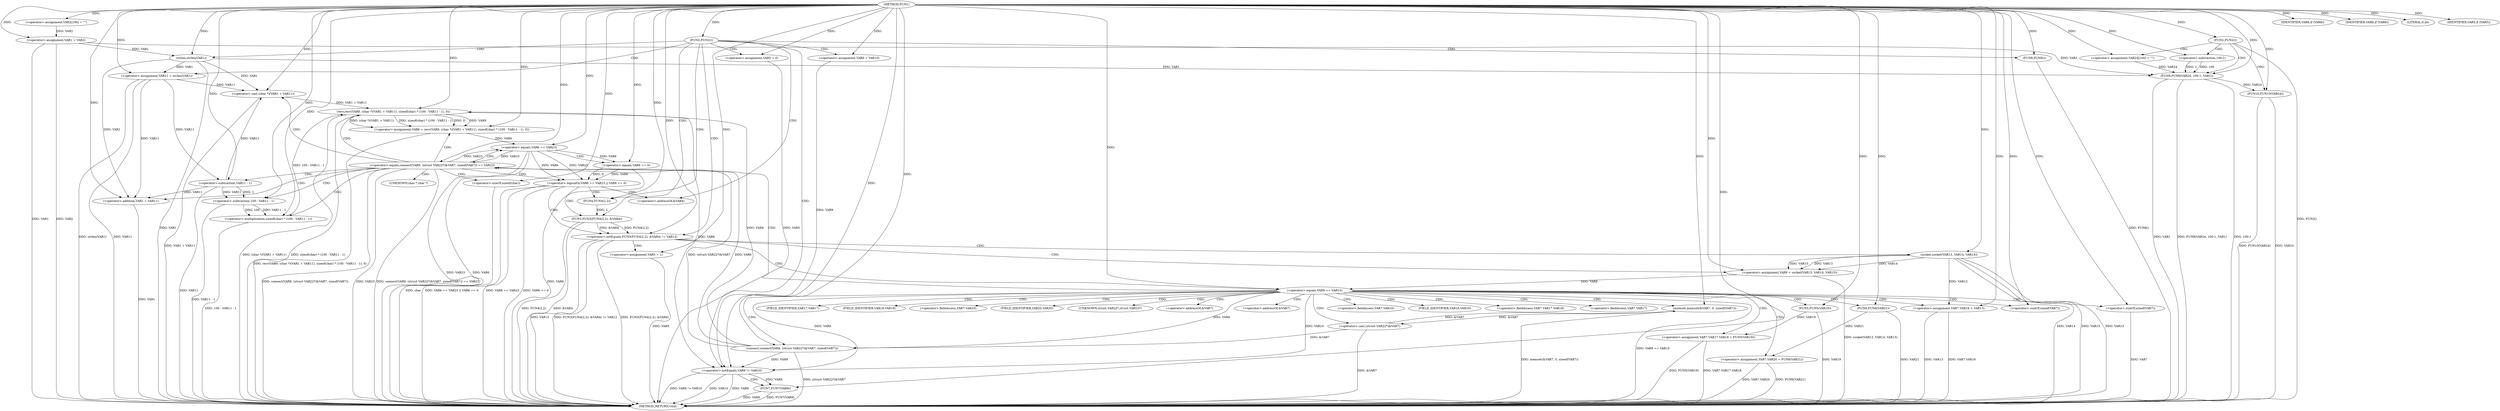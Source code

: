 digraph FUN1 {  
"1000100" [label = "(METHOD,FUN1)" ]
"1000259" [label = "(METHOD_RETURN,void)" ]
"1000104" [label = "(<operator>.assignment,VAR2[100] = \"\")" ]
"1000107" [label = "(<operator>.assignment,VAR1 = VAR2)" ]
"1000111" [label = "(FUN2,FUN2())" ]
"1000116" [label = "(<operator>.assignment,VAR5 = 0)" ]
"1000123" [label = "(<operator>.assignment,VAR9 = VAR10)" ]
"1000127" [label = "(<operator>.assignment,VAR11 = strlen(VAR1))" ]
"1000129" [label = "(strlen,strlen(VAR1))" ]
"1000134" [label = "(<operator>.notEquals,FUN3(FUN4(2,2), &VAR4) != VAR12)" ]
"1000135" [label = "(FUN3,FUN3(FUN4(2,2), &VAR4))" ]
"1000136" [label = "(FUN4,FUN4(2,2))" ]
"1000144" [label = "(<operator>.assignment,VAR5 = 1)" ]
"1000147" [label = "(<operator>.assignment,VAR9 = socket(VAR13, VAR14, VAR15))" ]
"1000149" [label = "(socket,socket(VAR13, VAR14, VAR15))" ]
"1000154" [label = "(<operator>.equals,VAR9 == VAR10)" ]
"1000159" [label = "(memset,memset(&VAR7, 0, sizeof(VAR7)))" ]
"1000163" [label = "(<operator>.sizeOf,sizeof(VAR7))" ]
"1000165" [label = "(<operator>.assignment,VAR7.VAR16 = VAR13)" ]
"1000170" [label = "(<operator>.assignment,VAR7.VAR17.VAR18 = FUN5(VAR19))" ]
"1000176" [label = "(FUN5,FUN5(VAR19))" ]
"1000178" [label = "(<operator>.assignment,VAR7.VAR20 = FUN6(VAR21))" ]
"1000182" [label = "(FUN6,FUN6(VAR21))" ]
"1000185" [label = "(<operator>.equals,connect(VAR9, (struct VAR22*)&VAR7, sizeof(VAR7)) == VAR23)" ]
"1000186" [label = "(connect,connect(VAR9, (struct VAR22*)&VAR7, sizeof(VAR7)))" ]
"1000188" [label = "(<operator>.cast,(struct VAR22*)&VAR7)" ]
"1000192" [label = "(<operator>.sizeOf,sizeof(VAR7))" ]
"1000197" [label = "(<operator>.assignment,VAR6 = recv(VAR9, (char *)(VAR1 + VAR11), sizeof(char) * (100 - VAR11 - 1), 0))" ]
"1000199" [label = "(recv,recv(VAR9, (char *)(VAR1 + VAR11), sizeof(char) * (100 - VAR11 - 1), 0))" ]
"1000201" [label = "(<operator>.cast,(char *)(VAR1 + VAR11))" ]
"1000203" [label = "(<operator>.addition,VAR1 + VAR11)" ]
"1000206" [label = "(<operator>.multiplication,sizeof(char) * (100 - VAR11 - 1))" ]
"1000207" [label = "(<operator>.sizeOf,sizeof(char))" ]
"1000209" [label = "(<operator>.subtraction,100 - VAR11 - 1)" ]
"1000211" [label = "(<operator>.subtraction,VAR11 - 1)" ]
"1000216" [label = "(<operator>.logicalOr,VAR6 == VAR23 || VAR6 == 0)" ]
"1000217" [label = "(<operator>.equals,VAR6 == VAR23)" ]
"1000220" [label = "(<operator>.equals,VAR6 == 0)" ]
"1000226" [label = "(IDENTIFIER,VAR8,if (VAR8))" ]
"1000229" [label = "(IDENTIFIER,VAR8,if (VAR8))" ]
"1000231" [label = "(LITERAL,0,do)" ]
"1000233" [label = "(<operator>.notEquals,VAR9 != VAR10)" ]
"1000237" [label = "(FUN7,FUN7(VAR9))" ]
"1000240" [label = "(IDENTIFIER,VAR5,if (VAR5))" ]
"1000242" [label = "(FUN8,FUN8())" ]
"1000244" [label = "(FUN2,FUN2())" ]
"1000248" [label = "(<operator>.assignment,VAR24[100] = \"\")" ]
"1000251" [label = "(FUN9,FUN9(VAR24, 100-1, VAR1))" ]
"1000253" [label = "(<operator>.subtraction,100-1)" ]
"1000257" [label = "(FUN10,FUN10(VAR24))" ]
"1000139" [label = "(<operator>.addressOf,&VAR4)" ]
"1000160" [label = "(<operator>.addressOf,&VAR7)" ]
"1000166" [label = "(<operator>.fieldAccess,VAR7.VAR16)" ]
"1000168" [label = "(FIELD_IDENTIFIER,VAR16,VAR16)" ]
"1000171" [label = "(<operator>.fieldAccess,VAR7.VAR17.VAR18)" ]
"1000172" [label = "(<operator>.fieldAccess,VAR7.VAR17)" ]
"1000174" [label = "(FIELD_IDENTIFIER,VAR17,VAR17)" ]
"1000175" [label = "(FIELD_IDENTIFIER,VAR18,VAR18)" ]
"1000179" [label = "(<operator>.fieldAccess,VAR7.VAR20)" ]
"1000181" [label = "(FIELD_IDENTIFIER,VAR20,VAR20)" ]
"1000189" [label = "(UNKNOWN,struct VAR22*,struct VAR22*)" ]
"1000190" [label = "(<operator>.addressOf,&VAR7)" ]
"1000202" [label = "(UNKNOWN,char *,char *)" ]
  "1000185" -> "1000259"  [ label = "DDG: connect(VAR9, (struct VAR22*)&VAR7, sizeof(VAR7)) == VAR23"] 
  "1000216" -> "1000259"  [ label = "DDG: VAR6 == VAR23 || VAR6 == 0"] 
  "1000217" -> "1000259"  [ label = "DDG: VAR23"] 
  "1000127" -> "1000259"  [ label = "DDG: VAR11"] 
  "1000251" -> "1000259"  [ label = "DDG: VAR1"] 
  "1000107" -> "1000259"  [ label = "DDG: VAR2"] 
  "1000178" -> "1000259"  [ label = "DDG: FUN6(VAR21)"] 
  "1000159" -> "1000259"  [ label = "DDG: memset(&VAR7, 0, sizeof(VAR7))"] 
  "1000116" -> "1000259"  [ label = "DDG: VAR5"] 
  "1000186" -> "1000259"  [ label = "DDG: (struct VAR22*)&VAR7"] 
  "1000129" -> "1000259"  [ label = "DDG: VAR1"] 
  "1000185" -> "1000259"  [ label = "DDG: connect(VAR9, (struct VAR22*)&VAR7, sizeof(VAR7))"] 
  "1000220" -> "1000259"  [ label = "DDG: VAR6"] 
  "1000251" -> "1000259"  [ label = "DDG: FUN9(VAR24, 100-1, VAR1)"] 
  "1000185" -> "1000259"  [ label = "DDG: VAR23"] 
  "1000199" -> "1000259"  [ label = "DDG: (char *)(VAR1 + VAR11)"] 
  "1000107" -> "1000259"  [ label = "DDG: VAR1"] 
  "1000237" -> "1000259"  [ label = "DDG: FUN7(VAR9)"] 
  "1000206" -> "1000259"  [ label = "DDG: 100 - VAR11 - 1"] 
  "1000149" -> "1000259"  [ label = "DDG: VAR14"] 
  "1000233" -> "1000259"  [ label = "DDG: VAR9 != VAR10"] 
  "1000251" -> "1000259"  [ label = "DDG: 100-1"] 
  "1000165" -> "1000259"  [ label = "DDG: VAR13"] 
  "1000233" -> "1000259"  [ label = "DDG: VAR10"] 
  "1000188" -> "1000259"  [ label = "DDG: &VAR7"] 
  "1000178" -> "1000259"  [ label = "DDG: VAR7.VAR20"] 
  "1000216" -> "1000259"  [ label = "DDG: VAR6 == VAR23"] 
  "1000237" -> "1000259"  [ label = "DDG: VAR9"] 
  "1000199" -> "1000259"  [ label = "DDG: sizeof(char) * (100 - VAR11 - 1)"] 
  "1000134" -> "1000259"  [ label = "DDG: VAR12"] 
  "1000135" -> "1000259"  [ label = "DDG: &VAR4"] 
  "1000165" -> "1000259"  [ label = "DDG: VAR7.VAR16"] 
  "1000149" -> "1000259"  [ label = "DDG: VAR15"] 
  "1000127" -> "1000259"  [ label = "DDG: strlen(VAR1)"] 
  "1000134" -> "1000259"  [ label = "DDG: FUN3(FUN4(2,2), &VAR4) != VAR12"] 
  "1000217" -> "1000259"  [ label = "DDG: VAR6"] 
  "1000201" -> "1000259"  [ label = "DDG: VAR1 + VAR11"] 
  "1000207" -> "1000259"  [ label = "DDG: char"] 
  "1000147" -> "1000259"  [ label = "DDG: socket(VAR13, VAR14, VAR15)"] 
  "1000257" -> "1000259"  [ label = "DDG: VAR24"] 
  "1000170" -> "1000259"  [ label = "DDG: FUN5(VAR19)"] 
  "1000211" -> "1000259"  [ label = "DDG: VAR11"] 
  "1000154" -> "1000259"  [ label = "DDG: VAR9 == VAR10"] 
  "1000197" -> "1000259"  [ label = "DDG: recv(VAR9, (char *)(VAR1 + VAR11), sizeof(char) * (100 - VAR11 - 1), 0)"] 
  "1000134" -> "1000259"  [ label = "DDG: FUN3(FUN4(2,2), &VAR4)"] 
  "1000192" -> "1000259"  [ label = "DDG: VAR7"] 
  "1000209" -> "1000259"  [ label = "DDG: VAR11 - 1"] 
  "1000233" -> "1000259"  [ label = "DDG: VAR9"] 
  "1000135" -> "1000259"  [ label = "DDG: FUN4(2,2)"] 
  "1000242" -> "1000259"  [ label = "DDG: FUN8()"] 
  "1000144" -> "1000259"  [ label = "DDG: VAR5"] 
  "1000216" -> "1000259"  [ label = "DDG: VAR6 == 0"] 
  "1000170" -> "1000259"  [ label = "DDG: VAR7.VAR17.VAR18"] 
  "1000176" -> "1000259"  [ label = "DDG: VAR19"] 
  "1000244" -> "1000259"  [ label = "DDG: FUN2()"] 
  "1000149" -> "1000259"  [ label = "DDG: VAR13"] 
  "1000257" -> "1000259"  [ label = "DDG: FUN10(VAR24)"] 
  "1000182" -> "1000259"  [ label = "DDG: VAR21"] 
  "1000203" -> "1000259"  [ label = "DDG: VAR1"] 
  "1000100" -> "1000104"  [ label = "DDG: "] 
  "1000104" -> "1000107"  [ label = "DDG: VAR2"] 
  "1000100" -> "1000107"  [ label = "DDG: "] 
  "1000100" -> "1000111"  [ label = "DDG: "] 
  "1000100" -> "1000116"  [ label = "DDG: "] 
  "1000100" -> "1000123"  [ label = "DDG: "] 
  "1000129" -> "1000127"  [ label = "DDG: VAR1"] 
  "1000100" -> "1000127"  [ label = "DDG: "] 
  "1000107" -> "1000129"  [ label = "DDG: VAR1"] 
  "1000100" -> "1000129"  [ label = "DDG: "] 
  "1000135" -> "1000134"  [ label = "DDG: FUN4(2,2)"] 
  "1000135" -> "1000134"  [ label = "DDG: &VAR4"] 
  "1000136" -> "1000135"  [ label = "DDG: 2"] 
  "1000100" -> "1000136"  [ label = "DDG: "] 
  "1000100" -> "1000134"  [ label = "DDG: "] 
  "1000100" -> "1000144"  [ label = "DDG: "] 
  "1000149" -> "1000147"  [ label = "DDG: VAR13"] 
  "1000149" -> "1000147"  [ label = "DDG: VAR14"] 
  "1000149" -> "1000147"  [ label = "DDG: VAR15"] 
  "1000100" -> "1000147"  [ label = "DDG: "] 
  "1000100" -> "1000149"  [ label = "DDG: "] 
  "1000147" -> "1000154"  [ label = "DDG: VAR9"] 
  "1000100" -> "1000154"  [ label = "DDG: "] 
  "1000188" -> "1000159"  [ label = "DDG: &VAR7"] 
  "1000100" -> "1000159"  [ label = "DDG: "] 
  "1000100" -> "1000163"  [ label = "DDG: "] 
  "1000149" -> "1000165"  [ label = "DDG: VAR13"] 
  "1000100" -> "1000165"  [ label = "DDG: "] 
  "1000176" -> "1000170"  [ label = "DDG: VAR19"] 
  "1000100" -> "1000176"  [ label = "DDG: "] 
  "1000182" -> "1000178"  [ label = "DDG: VAR21"] 
  "1000100" -> "1000182"  [ label = "DDG: "] 
  "1000186" -> "1000185"  [ label = "DDG: VAR9"] 
  "1000186" -> "1000185"  [ label = "DDG: (struct VAR22*)&VAR7"] 
  "1000154" -> "1000186"  [ label = "DDG: VAR9"] 
  "1000100" -> "1000186"  [ label = "DDG: "] 
  "1000188" -> "1000186"  [ label = "DDG: &VAR7"] 
  "1000159" -> "1000188"  [ label = "DDG: &VAR7"] 
  "1000100" -> "1000192"  [ label = "DDG: "] 
  "1000217" -> "1000185"  [ label = "DDG: VAR23"] 
  "1000100" -> "1000185"  [ label = "DDG: "] 
  "1000199" -> "1000197"  [ label = "DDG: VAR9"] 
  "1000199" -> "1000197"  [ label = "DDG: (char *)(VAR1 + VAR11)"] 
  "1000199" -> "1000197"  [ label = "DDG: sizeof(char) * (100 - VAR11 - 1)"] 
  "1000199" -> "1000197"  [ label = "DDG: 0"] 
  "1000100" -> "1000197"  [ label = "DDG: "] 
  "1000186" -> "1000199"  [ label = "DDG: VAR9"] 
  "1000100" -> "1000199"  [ label = "DDG: "] 
  "1000201" -> "1000199"  [ label = "DDG: VAR1 + VAR11"] 
  "1000129" -> "1000201"  [ label = "DDG: VAR1"] 
  "1000100" -> "1000201"  [ label = "DDG: "] 
  "1000211" -> "1000201"  [ label = "DDG: VAR11"] 
  "1000127" -> "1000201"  [ label = "DDG: VAR11"] 
  "1000129" -> "1000203"  [ label = "DDG: VAR1"] 
  "1000100" -> "1000203"  [ label = "DDG: "] 
  "1000211" -> "1000203"  [ label = "DDG: VAR11"] 
  "1000127" -> "1000203"  [ label = "DDG: VAR11"] 
  "1000206" -> "1000199"  [ label = "DDG: 100 - VAR11 - 1"] 
  "1000100" -> "1000206"  [ label = "DDG: "] 
  "1000100" -> "1000207"  [ label = "DDG: "] 
  "1000209" -> "1000206"  [ label = "DDG: 100"] 
  "1000209" -> "1000206"  [ label = "DDG: VAR11 - 1"] 
  "1000100" -> "1000209"  [ label = "DDG: "] 
  "1000211" -> "1000209"  [ label = "DDG: VAR11"] 
  "1000211" -> "1000209"  [ label = "DDG: 1"] 
  "1000100" -> "1000211"  [ label = "DDG: "] 
  "1000127" -> "1000211"  [ label = "DDG: VAR11"] 
  "1000217" -> "1000216"  [ label = "DDG: VAR6"] 
  "1000217" -> "1000216"  [ label = "DDG: VAR23"] 
  "1000197" -> "1000217"  [ label = "DDG: VAR6"] 
  "1000100" -> "1000217"  [ label = "DDG: "] 
  "1000185" -> "1000217"  [ label = "DDG: VAR23"] 
  "1000220" -> "1000216"  [ label = "DDG: VAR6"] 
  "1000220" -> "1000216"  [ label = "DDG: 0"] 
  "1000217" -> "1000220"  [ label = "DDG: VAR6"] 
  "1000100" -> "1000220"  [ label = "DDG: "] 
  "1000100" -> "1000226"  [ label = "DDG: "] 
  "1000100" -> "1000229"  [ label = "DDG: "] 
  "1000100" -> "1000231"  [ label = "DDG: "] 
  "1000186" -> "1000233"  [ label = "DDG: VAR9"] 
  "1000199" -> "1000233"  [ label = "DDG: VAR9"] 
  "1000154" -> "1000233"  [ label = "DDG: VAR9"] 
  "1000123" -> "1000233"  [ label = "DDG: VAR9"] 
  "1000100" -> "1000233"  [ label = "DDG: "] 
  "1000154" -> "1000233"  [ label = "DDG: VAR10"] 
  "1000233" -> "1000237"  [ label = "DDG: VAR9"] 
  "1000100" -> "1000237"  [ label = "DDG: "] 
  "1000100" -> "1000240"  [ label = "DDG: "] 
  "1000100" -> "1000242"  [ label = "DDG: "] 
  "1000100" -> "1000244"  [ label = "DDG: "] 
  "1000100" -> "1000248"  [ label = "DDG: "] 
  "1000248" -> "1000251"  [ label = "DDG: VAR24"] 
  "1000100" -> "1000251"  [ label = "DDG: "] 
  "1000253" -> "1000251"  [ label = "DDG: 100"] 
  "1000253" -> "1000251"  [ label = "DDG: 1"] 
  "1000100" -> "1000253"  [ label = "DDG: "] 
  "1000129" -> "1000251"  [ label = "DDG: VAR1"] 
  "1000107" -> "1000251"  [ label = "DDG: VAR1"] 
  "1000251" -> "1000257"  [ label = "DDG: VAR24"] 
  "1000100" -> "1000257"  [ label = "DDG: "] 
  "1000111" -> "1000127"  [ label = "CDG: "] 
  "1000111" -> "1000233"  [ label = "CDG: "] 
  "1000111" -> "1000139"  [ label = "CDG: "] 
  "1000111" -> "1000116"  [ label = "CDG: "] 
  "1000111" -> "1000123"  [ label = "CDG: "] 
  "1000111" -> "1000135"  [ label = "CDG: "] 
  "1000111" -> "1000136"  [ label = "CDG: "] 
  "1000111" -> "1000129"  [ label = "CDG: "] 
  "1000111" -> "1000134"  [ label = "CDG: "] 
  "1000111" -> "1000242"  [ label = "CDG: "] 
  "1000134" -> "1000144"  [ label = "CDG: "] 
  "1000134" -> "1000149"  [ label = "CDG: "] 
  "1000134" -> "1000154"  [ label = "CDG: "] 
  "1000134" -> "1000147"  [ label = "CDG: "] 
  "1000154" -> "1000174"  [ label = "CDG: "] 
  "1000154" -> "1000182"  [ label = "CDG: "] 
  "1000154" -> "1000166"  [ label = "CDG: "] 
  "1000154" -> "1000165"  [ label = "CDG: "] 
  "1000154" -> "1000188"  [ label = "CDG: "] 
  "1000154" -> "1000190"  [ label = "CDG: "] 
  "1000154" -> "1000175"  [ label = "CDG: "] 
  "1000154" -> "1000160"  [ label = "CDG: "] 
  "1000154" -> "1000179"  [ label = "CDG: "] 
  "1000154" -> "1000192"  [ label = "CDG: "] 
  "1000154" -> "1000176"  [ label = "CDG: "] 
  "1000154" -> "1000185"  [ label = "CDG: "] 
  "1000154" -> "1000186"  [ label = "CDG: "] 
  "1000154" -> "1000172"  [ label = "CDG: "] 
  "1000154" -> "1000189"  [ label = "CDG: "] 
  "1000154" -> "1000163"  [ label = "CDG: "] 
  "1000154" -> "1000168"  [ label = "CDG: "] 
  "1000154" -> "1000178"  [ label = "CDG: "] 
  "1000154" -> "1000159"  [ label = "CDG: "] 
  "1000154" -> "1000170"  [ label = "CDG: "] 
  "1000154" -> "1000171"  [ label = "CDG: "] 
  "1000154" -> "1000181"  [ label = "CDG: "] 
  "1000185" -> "1000211"  [ label = "CDG: "] 
  "1000185" -> "1000199"  [ label = "CDG: "] 
  "1000185" -> "1000197"  [ label = "CDG: "] 
  "1000185" -> "1000216"  [ label = "CDG: "] 
  "1000185" -> "1000206"  [ label = "CDG: "] 
  "1000185" -> "1000201"  [ label = "CDG: "] 
  "1000185" -> "1000217"  [ label = "CDG: "] 
  "1000185" -> "1000207"  [ label = "CDG: "] 
  "1000185" -> "1000203"  [ label = "CDG: "] 
  "1000185" -> "1000202"  [ label = "CDG: "] 
  "1000185" -> "1000209"  [ label = "CDG: "] 
  "1000216" -> "1000139"  [ label = "CDG: "] 
  "1000216" -> "1000135"  [ label = "CDG: "] 
  "1000216" -> "1000136"  [ label = "CDG: "] 
  "1000216" -> "1000134"  [ label = "CDG: "] 
  "1000217" -> "1000220"  [ label = "CDG: "] 
  "1000233" -> "1000237"  [ label = "CDG: "] 
  "1000244" -> "1000251"  [ label = "CDG: "] 
  "1000244" -> "1000248"  [ label = "CDG: "] 
  "1000244" -> "1000253"  [ label = "CDG: "] 
  "1000244" -> "1000257"  [ label = "CDG: "] 
}
